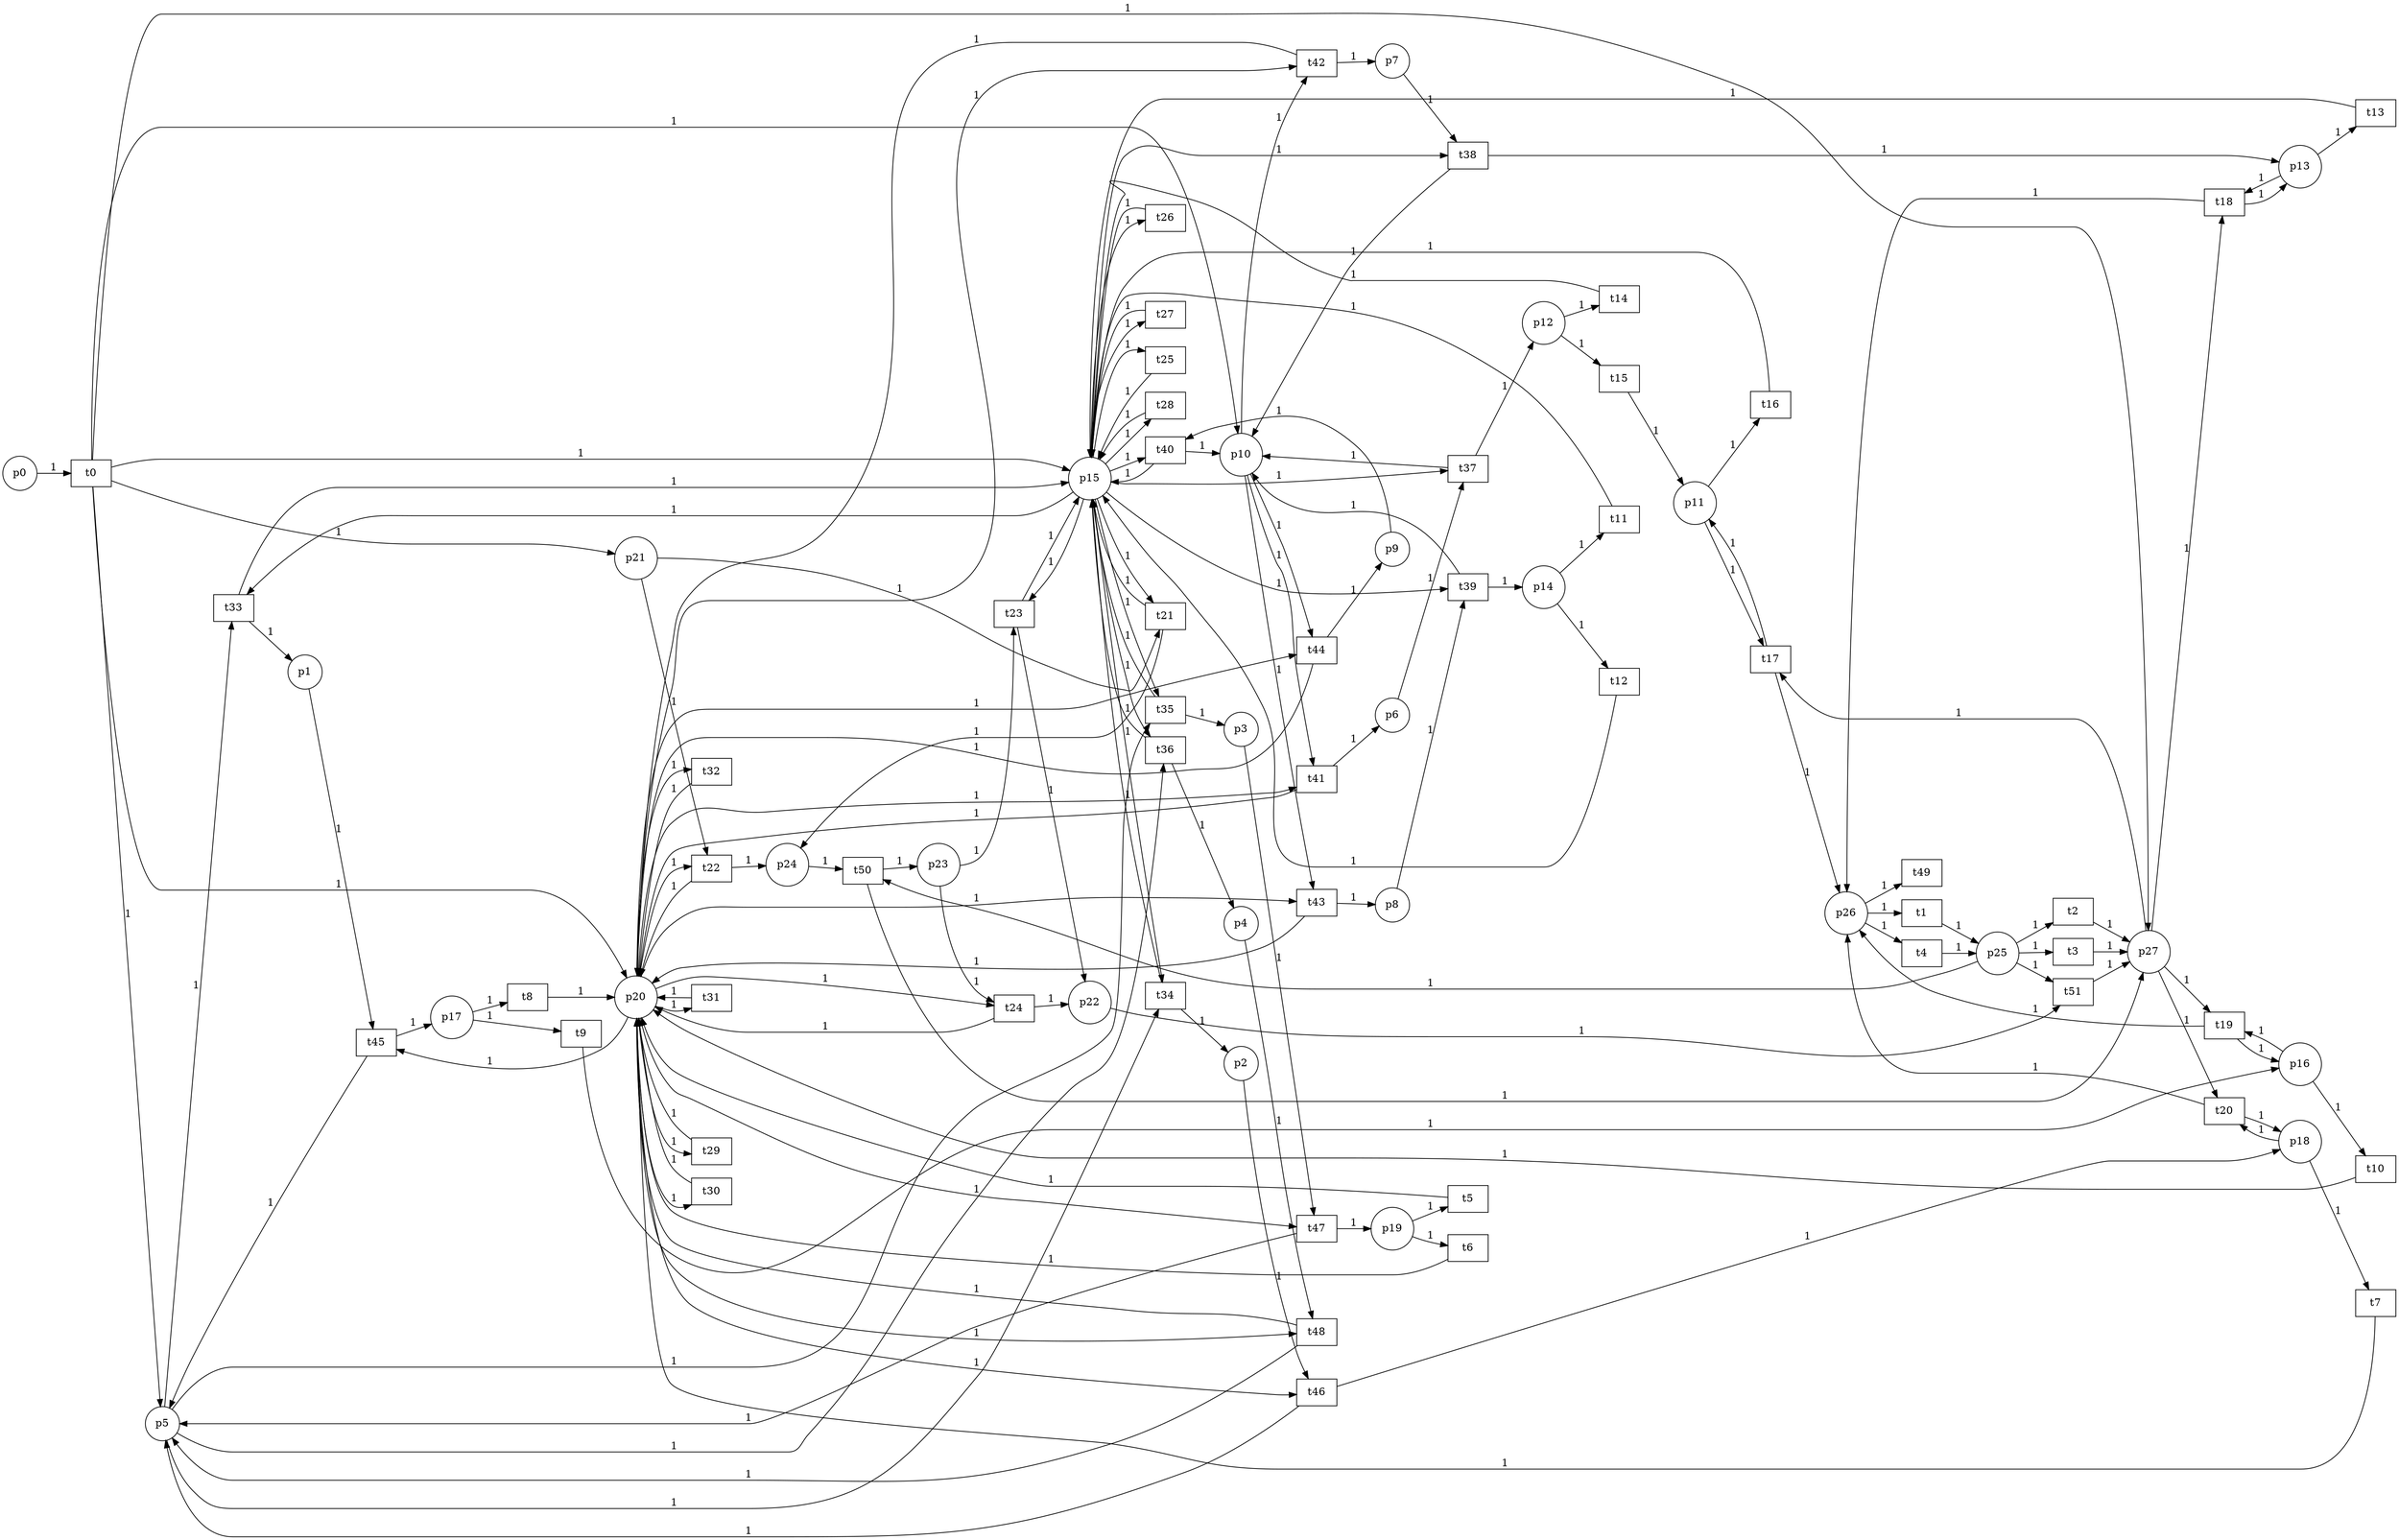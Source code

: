 digraph PetriNet{
	rankdir=LR
	p0 [shape=circle]
	p1 [shape=circle]
	p2 [shape=circle]
	p3 [shape=circle]
	p4 [shape=circle]
	p5 [shape=circle]
	p6 [shape=circle]
	p7 [shape=circle]
	p8 [shape=circle]
	p9 [shape=circle]
	p10 [shape=circle]
	p11 [shape=circle]
	p12 [shape=circle]
	p13 [shape=circle]
	p14 [shape=circle]
	p15 [shape=circle]
	p16 [shape=circle]
	p17 [shape=circle]
	p18 [shape=circle]
	p19 [shape=circle]
	p20 [shape=circle]
	p21 [shape=circle]
	p22 [shape=circle]
	p23 [shape=circle]
	p24 [shape=circle]
	p25 [shape=circle]
	p26 [shape=circle]
	p27 [shape=circle]
	t0 [shape=box]
	t1 [shape=box]
	t2 [shape=box]
	t3 [shape=box]
	t4 [shape=box]
	t5 [shape=box]
	t6 [shape=box]
	t7 [shape=box]
	t8 [shape=box]
	t9 [shape=box]
	t10 [shape=box]
	t11 [shape=box]
	t12 [shape=box]
	t13 [shape=box]
	t14 [shape=box]
	t15 [shape=box]
	t16 [shape=box]
	t17 [shape=box]
	t18 [shape=box]
	t19 [shape=box]
	t20 [shape=box]
	t21 [shape=box]
	t22 [shape=box]
	t23 [shape=box]
	t24 [shape=box]
	t25 [shape=box]
	t26 [shape=box]
	t27 [shape=box]
	t28 [shape=box]
	t29 [shape=box]
	t30 [shape=box]
	t31 [shape=box]
	t32 [shape=box]
	t33 [shape=box]
	t34 [shape=box]
	t35 [shape=box]
	t36 [shape=box]
	t37 [shape=box]
	t38 [shape=box]
	t39 [shape=box]
	t40 [shape=box]
	t41 [shape=box]
	t42 [shape=box]
	t43 [shape=box]
	t44 [shape=box]
	t45 [shape=box]
	t46 [shape=box]
	t47 [shape=box]
	t48 [shape=box]
	t49 [shape=box]
	t50 [shape=box]
	t51 [shape=box]

	p0->t0 [label="1"]
	t0->p21 [label="1"]
	t0->p27 [label="1"]
	t0->p20 [label="1"]
	t0->p15 [label="1"]
	t0->p10 [label="1"]
	t0->p5 [label="1"]
	p26->t1 [label="1"]
	t1->p25 [label="1"]
	p25->t2 [label="1"]
	t2->p27 [label="1"]
	p25->t3 [label="1"]
	t3->p27 [label="1"]
	p26->t4 [label="1"]
	t4->p25 [label="1"]
	p19->t5 [label="1"]
	t5->p20 [label="1"]
	p19->t6 [label="1"]
	t6->p20 [label="1"]
	p18->t7 [label="1"]
	t7->p20 [label="1"]
	p17->t8 [label="1"]
	t8->p20 [label="1"]
	p17->t9 [label="1"]
	t9->p16 [label="1"]
	p16->t10 [label="1"]
	t10->p20 [label="1"]
	p14->t11 [label="1"]
	t11->p15 [label="1"]
	p14->t12 [label="1"]
	t12->p15 [label="1"]
	p13->t13 [label="1"]
	t13->p15 [label="1"]
	p12->t14 [label="1"]
	t14->p15 [label="1"]
	p12->t15 [label="1"]
	t15->p11 [label="1"]
	p11->t16 [label="1"]
	t16->p15 [label="1"]
	p11->t17 [label="1"]
	p27->t17 [label="1"]
	t17->p26 [label="1"]
	t17->p11 [label="1"]
	p13->t18 [label="1"]
	p27->t18 [label="1"]
	t18->p26 [label="1"]
	t18->p13 [label="1"]
	p16->t19 [label="1"]
	p27->t19 [label="1"]
	t19->p26 [label="1"]
	t19->p16 [label="1"]
	p18->t20 [label="1"]
	p27->t20 [label="1"]
	t20->p26 [label="1"]
	t20->p18 [label="1"]
	p15->t21 [label="1"]
	p21->t21 [label="1"]
	t21->p24 [label="1"]
	t21->p15 [label="1"]
	p20->t22 [label="1"]
	p21->t22 [label="1"]
	t22->p24 [label="1"]
	t22->p20 [label="1"]
	p15->t23 [label="1"]
	p23->t23 [label="1"]
	t23->p22 [label="1"]
	t23->p15 [label="1"]
	p20->t24 [label="1"]
	p23->t24 [label="1"]
	t24->p22 [label="1"]
	t24->p20 [label="1"]
	p15->t25 [label="1"]
	t25->p15 [label="1"]
	p15->t26 [label="1"]
	t26->p15 [label="1"]
	p15->t27 [label="1"]
	t27->p15 [label="1"]
	p15->t28 [label="1"]
	t28->p15 [label="1"]
	p20->t29 [label="1"]
	t29->p20 [label="1"]
	p20->t30 [label="1"]
	t30->p20 [label="1"]
	p20->t31 [label="1"]
	t31->p20 [label="1"]
	p20->t32 [label="1"]
	t32->p20 [label="1"]
	p15->t33 [label="1"]
	p5->t33 [label="1"]
	t33->p1 [label="1"]
	t33->p15 [label="1"]
	p15->t34 [label="1"]
	p5->t34 [label="1"]
	t34->p2 [label="1"]
	t34->p15 [label="1"]
	p15->t35 [label="1"]
	p5->t35 [label="1"]
	t35->p3 [label="1"]
	t35->p15 [label="1"]
	p15->t36 [label="1"]
	p5->t36 [label="1"]
	t36->p4 [label="1"]
	t36->p15 [label="1"]
	p15->t37 [label="1"]
	p6->t37 [label="1"]
	t37->p12 [label="1"]
	t37->p10 [label="1"]
	p15->t38 [label="1"]
	p7->t38 [label="1"]
	t38->p13 [label="1"]
	t38->p10 [label="1"]
	p15->t39 [label="1"]
	p8->t39 [label="1"]
	t39->p14 [label="1"]
	t39->p10 [label="1"]
	p15->t40 [label="1"]
	p9->t40 [label="1"]
	t40->p15 [label="1"]
	t40->p10 [label="1"]
	p20->t41 [label="1"]
	p10->t41 [label="1"]
	t41->p6 [label="1"]
	t41->p20 [label="1"]
	p20->t42 [label="1"]
	p10->t42 [label="1"]
	t42->p7 [label="1"]
	t42->p20 [label="1"]
	p20->t43 [label="1"]
	p10->t43 [label="1"]
	t43->p8 [label="1"]
	t43->p20 [label="1"]
	p20->t44 [label="1"]
	p10->t44 [label="1"]
	t44->p9 [label="1"]
	t44->p20 [label="1"]
	p20->t45 [label="1"]
	p1->t45 [label="1"]
	t45->p17 [label="1"]
	t45->p5 [label="1"]
	p20->t46 [label="1"]
	p2->t46 [label="1"]
	t46->p18 [label="1"]
	t46->p5 [label="1"]
	p20->t47 [label="1"]
	p3->t47 [label="1"]
	t47->p19 [label="1"]
	t47->p5 [label="1"]
	p20->t48 [label="1"]
	p4->t48 [label="1"]
	t48->p20 [label="1"]
	t48->p5 [label="1"]
	p26->t49 [label="1"]
	p25->t50 [label="1"]
	p24->t50 [label="1"]
	t50->p23 [label="1"]
	t50->p27 [label="1"]
	p25->t51 [label="1"]
	p22->t51 [label="1"]
	t51->p27 [label="1"]
}
